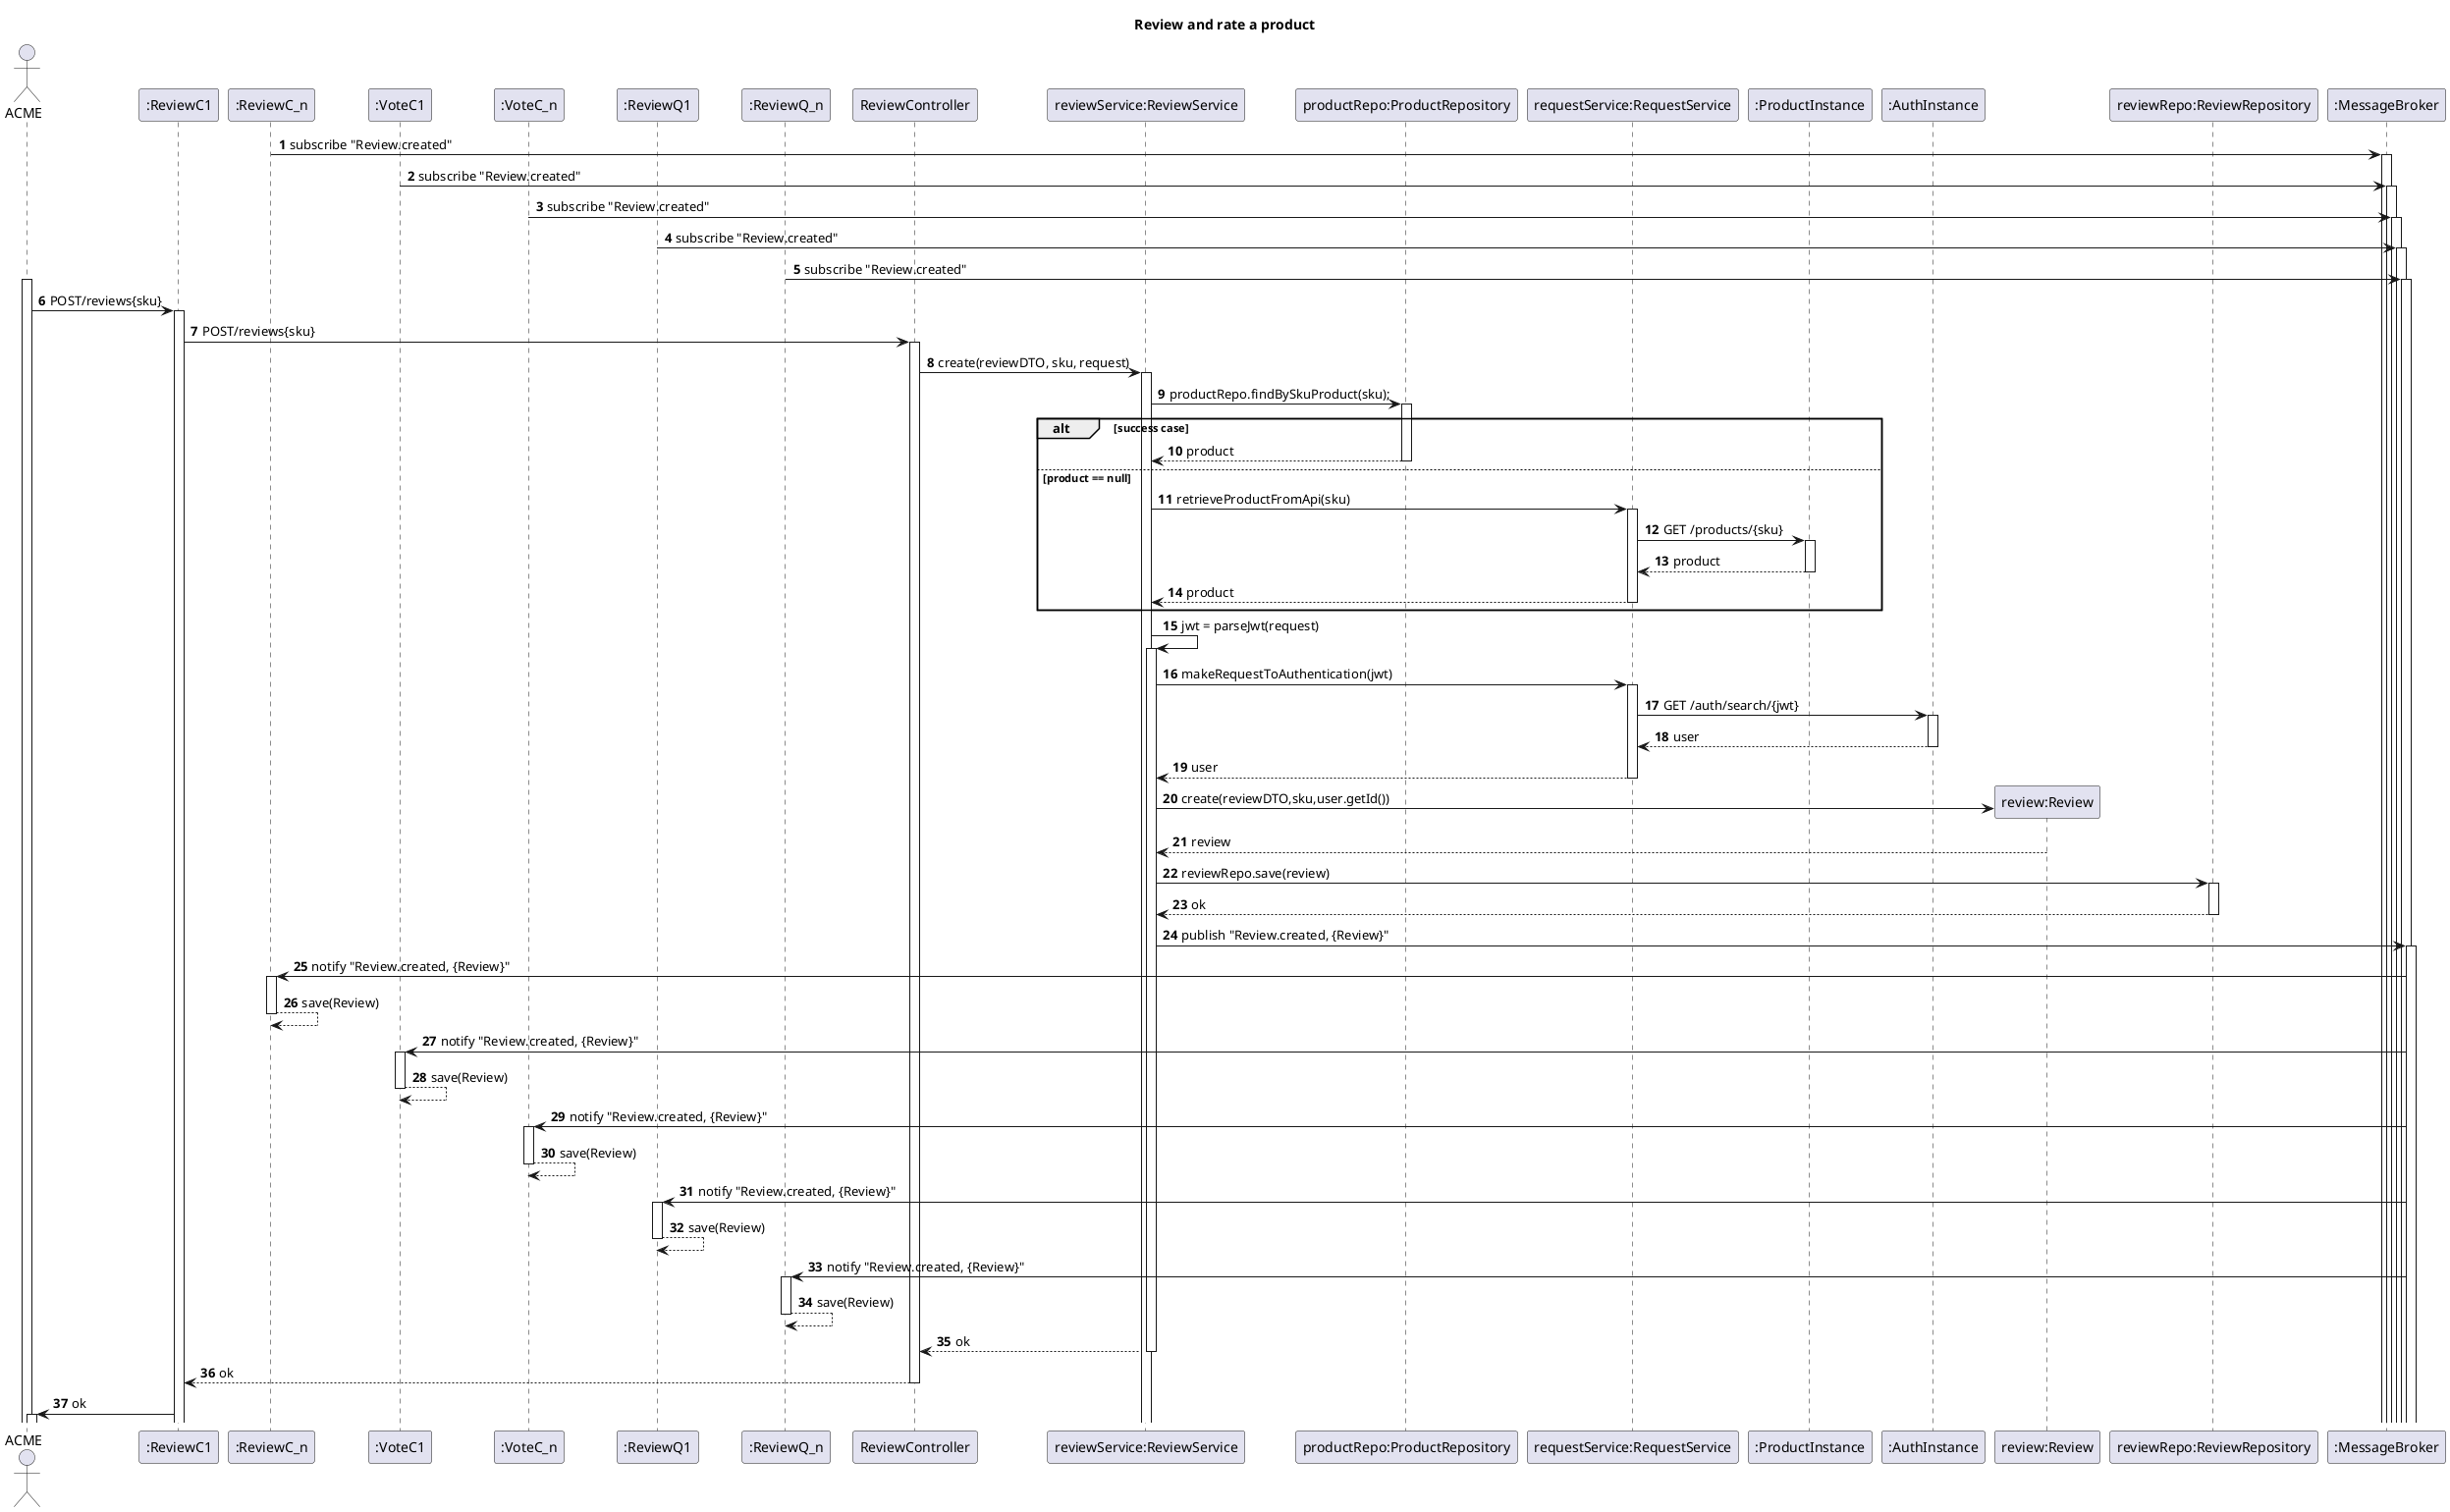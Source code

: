 @startuml
'https://plantuml.com/sequence-diagram
title Review and rate a product
autoactivate on
autonumber

actor "ACME" as User

participant ":ReviewC1" as reviewC
participant ":ReviewC_n" as reviewC_n
participant ":VoteC1" as voteC
participant ":VoteC_n" as voteC_n
participant ":ReviewQ1" as reviewQ
participant ":ReviewQ_n" as reviewQ_n

participant "ReviewController" as Ctrl
participant "reviewService:ReviewService" as Svc
participant "productRepo:ProductRepository" as repository
participant "requestService:RequestService" as request
participant ":ProductInstance" as instance
participant ":AuthInstance" as instanceAuth
participant "review:Review" as review
participant "reviewRepo:ReviewRepository" as Repo

participant ":MessageBroker" as broker


reviewC_n -> broker: subscribe "Review.created"
voteC -> broker: subscribe "Review.created"
voteC_n -> broker: subscribe "Review.created"
reviewQ -> broker: subscribe "Review.created"
reviewQ_n -> broker: subscribe "Review.created"

activate User
User -> reviewC : POST/reviews{sku}
reviewC -> Ctrl: POST/reviews{sku}


Ctrl -> Svc : create(reviewDTO, sku, request)
Svc -> repository : productRepo.findBySkuProduct(sku);
alt success case
repository --> Svc : product
else product == null
Svc -> request:retrieveProductFromApi(sku)
request -> instance: GET /products/{sku}
instance --> request: product
request --> Svc: product
end
Svc -> Svc: jwt = parseJwt(request)
Svc -> request: makeRequestToAuthentication(jwt)
request -> instanceAuth: GET /auth/search/{jwt}
instanceAuth --> request: user
request --> Svc: user
Svc -> review** : create(reviewDTO,sku,user.getId())
review --> Svc :  review
Svc -> Repo : reviewRepo.save(review)
Repo --> Svc : ok

Svc -> broker: publish "Review.created, {Review}"
reviewC_n <- broker: notify "Review.created, {Review}"
reviewC_n --> reviewC_n: save(Review)
voteC <- broker: notify "Review.created, {Review}"
voteC --> voteC: save(Review)
voteC_n <- broker: notify "Review.created, {Review}"
voteC_n --> voteC_n: save(Review)
reviewQ <- broker: notify "Review.created, {Review}"
reviewQ --> reviewQ: save(Review)
reviewQ_n <- broker: notify "Review.created, {Review}"
reviewQ_n --> reviewQ_n: save(Review)
Svc --> Ctrl : ok
Ctrl --> reviewC : ok
reviewC -> User: ok

@enduml
